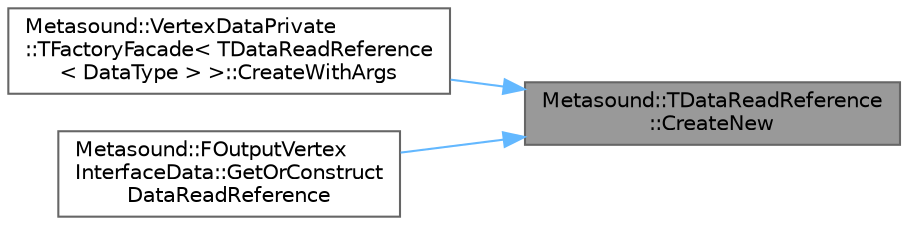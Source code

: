 digraph "Metasound::TDataReadReference::CreateNew"
{
 // INTERACTIVE_SVG=YES
 // LATEX_PDF_SIZE
  bgcolor="transparent";
  edge [fontname=Helvetica,fontsize=10,labelfontname=Helvetica,labelfontsize=10];
  node [fontname=Helvetica,fontsize=10,shape=box,height=0.2,width=0.4];
  rankdir="RL";
  Node1 [id="Node000001",label="Metasound::TDataReadReference\l::CreateNew",height=0.2,width=0.4,color="gray40", fillcolor="grey60", style="filled", fontcolor="black",tooltip=" "];
  Node1 -> Node2 [id="edge1_Node000001_Node000002",dir="back",color="steelblue1",style="solid",tooltip=" "];
  Node2 [id="Node000002",label="Metasound::VertexDataPrivate\l::TFactoryFacade\< TDataReadReference\l\< DataType \> \>::CreateWithArgs",height=0.2,width=0.4,color="grey40", fillcolor="white", style="filled",URL="$d3/d60/structMetasound_1_1VertexDataPrivate_1_1TFactoryFacade_3_01TDataReadReference_3_01DataType_01_4_01_4.html#ae389c43d3bfc9685c4a42210b1a98282",tooltip=" "];
  Node1 -> Node3 [id="edge2_Node000001_Node000003",dir="back",color="steelblue1",style="solid",tooltip=" "];
  Node3 [id="Node000003",label="Metasound::FOutputVertex\lInterfaceData::GetOrConstruct\lDataReadReference",height=0.2,width=0.4,color="grey40", fillcolor="white", style="filled",URL="$d5/d2c/classMetasound_1_1FOutputVertexInterfaceData.html#a7781ab79cef287b77f1229bae563947f",tooltip="Get the bound data read reference if it exists."];
}
